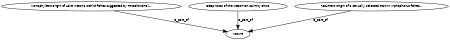 digraph G {
size="3,3";
node [fontsize=7, fontname="Helvetica"];
edge [fontsize=7, fontname="Helvetica"];
node0 [label="Nature", width=0.27433100247,height=0.27433100247];
node1 [label="Monophyletic origin of Lake Victoria cichlid fishes suggested by mitochondrial...", width=0.27433100247,height=0.27433100247];
node2 [label="Deep roots of the Messinian salinity crisis", width=0.27433100247,height=0.27433100247];
node3 [label="Recurrent origin of a sexually selected trait in Xiphophorus fishes...", width=0.27433100247,height=0.27433100247];
node1 -> node0 [label="is_part_of"];
node2 -> node0 [label="is_part_of"];
node3 -> node0 [label="is_part_of"];
}

